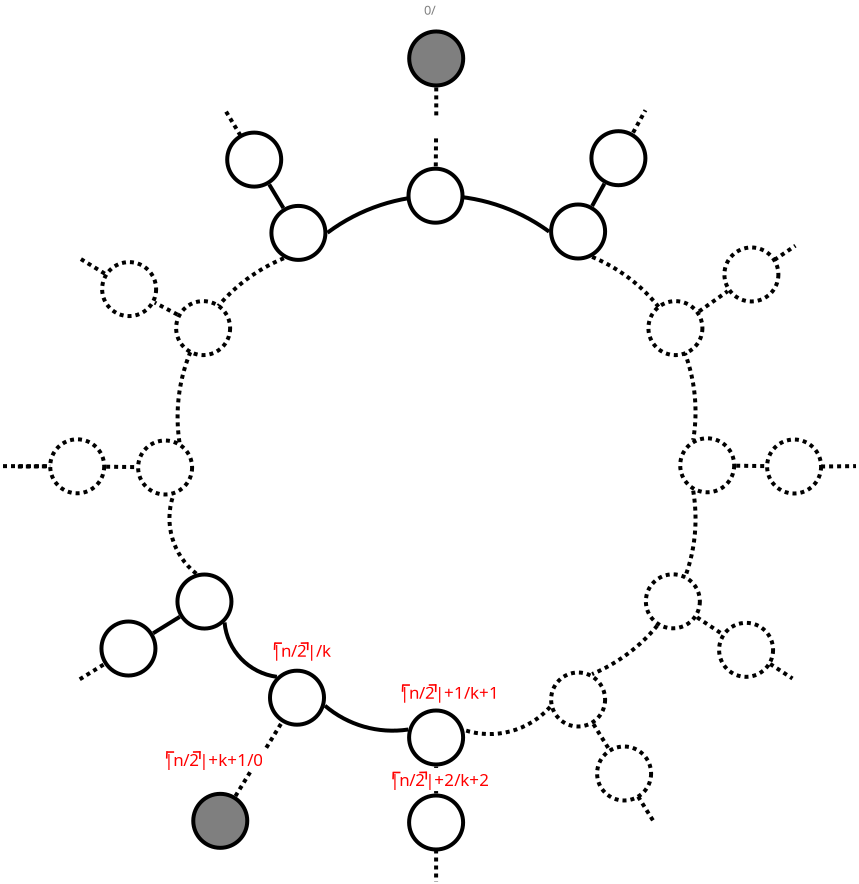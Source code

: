 <?xml version="1.0" encoding="UTF-8"?>
<dia:diagram xmlns:dia="http://www.lysator.liu.se/~alla/dia/">
  <dia:layer name="Background" visible="true" active="true">
    <dia:object type="Standard - Line" version="0" id="O0">
      <dia:attribute name="obj_pos">
        <dia:point val="33.005,37.84"/>
      </dia:attribute>
      <dia:attribute name="obj_bb">
        <dia:rectangle val="32.905,37.739;33.105,39.291"/>
      </dia:attribute>
      <dia:attribute name="conn_endpoints">
        <dia:point val="33.005,37.84"/>
        <dia:point val="33.005,39.191"/>
      </dia:attribute>
      <dia:attribute name="numcp">
        <dia:int val="1"/>
      </dia:attribute>
      <dia:attribute name="line_width">
        <dia:real val="0.2"/>
      </dia:attribute>
      <dia:connections>
        <dia:connection handle="0" to="O12" connection="8"/>
        <dia:connection handle="1" to="O1" connection="8"/>
      </dia:connections>
    </dia:object>
    <dia:object type="Standard - Ellipse" version="0" id="O1">
      <dia:attribute name="obj_pos">
        <dia:point val="31.655,39.29"/>
      </dia:attribute>
      <dia:attribute name="obj_bb">
        <dia:rectangle val="31.555,39.19;34.455,42.09"/>
      </dia:attribute>
      <dia:attribute name="elem_corner">
        <dia:point val="31.655,39.29"/>
      </dia:attribute>
      <dia:attribute name="elem_width">
        <dia:real val="2.7"/>
      </dia:attribute>
      <dia:attribute name="elem_height">
        <dia:real val="2.7"/>
      </dia:attribute>
      <dia:attribute name="border_width">
        <dia:real val="0.2"/>
      </dia:attribute>
      <dia:attribute name="aspect">
        <dia:enum val="2"/>
      </dia:attribute>
    </dia:object>
    <dia:object type="Standard - Ellipse" version="0" id="O2">
      <dia:attribute name="obj_pos">
        <dia:point val="41.055,36.84"/>
      </dia:attribute>
      <dia:attribute name="obj_bb">
        <dia:rectangle val="40.955,36.74;43.855,39.64"/>
      </dia:attribute>
      <dia:attribute name="elem_corner">
        <dia:point val="41.055,36.84"/>
      </dia:attribute>
      <dia:attribute name="elem_width">
        <dia:real val="2.7"/>
      </dia:attribute>
      <dia:attribute name="elem_height">
        <dia:real val="2.7"/>
      </dia:attribute>
      <dia:attribute name="border_width">
        <dia:real val="0.2"/>
      </dia:attribute>
      <dia:attribute name="aspect">
        <dia:enum val="2"/>
      </dia:attribute>
      <dia:attribute name="line_style">
        <dia:enum val="4"/>
      </dia:attribute>
      <dia:attribute name="dashlength">
        <dia:real val="2"/>
      </dia:attribute>
    </dia:object>
    <dia:object type="Standard - Line" version="0" id="O3">
      <dia:attribute name="obj_pos">
        <dia:point val="11.35,22.821"/>
      </dia:attribute>
      <dia:attribute name="obj_bb">
        <dia:rectangle val="11.25,22.721;13.711,22.927"/>
      </dia:attribute>
      <dia:attribute name="conn_endpoints">
        <dia:point val="11.35,22.821"/>
        <dia:point val="13.61,22.826"/>
      </dia:attribute>
      <dia:attribute name="numcp">
        <dia:int val="1"/>
      </dia:attribute>
      <dia:attribute name="line_width">
        <dia:real val="0.2"/>
      </dia:attribute>
      <dia:attribute name="line_style">
        <dia:enum val="4"/>
      </dia:attribute>
      <dia:attribute name="dashlength">
        <dia:real val="2"/>
      </dia:attribute>
      <dia:connections>
        <dia:connection handle="1" to="O16" connection="8"/>
      </dia:connections>
    </dia:object>
    <dia:object type="Standard - Ellipse" version="0" id="O4">
      <dia:attribute name="obj_pos">
        <dia:point val="31.66,1.088"/>
      </dia:attribute>
      <dia:attribute name="obj_bb">
        <dia:rectangle val="31.56,0.988;34.46,3.888"/>
      </dia:attribute>
      <dia:attribute name="elem_corner">
        <dia:point val="31.66,1.088"/>
      </dia:attribute>
      <dia:attribute name="elem_width">
        <dia:real val="2.7"/>
      </dia:attribute>
      <dia:attribute name="elem_height">
        <dia:real val="2.7"/>
      </dia:attribute>
      <dia:attribute name="border_width">
        <dia:real val="0.2"/>
      </dia:attribute>
      <dia:attribute name="inner_color">
        <dia:color val="#7f7f7f"/>
      </dia:attribute>
      <dia:attribute name="aspect">
        <dia:enum val="2"/>
      </dia:attribute>
    </dia:object>
    <dia:object type="Standard - Line" version="0" id="O5">
      <dia:attribute name="obj_pos">
        <dia:point val="33.011,3.885"/>
      </dia:attribute>
      <dia:attribute name="obj_bb">
        <dia:rectangle val="32.911,3.785;33.113,5.521"/>
      </dia:attribute>
      <dia:attribute name="conn_endpoints">
        <dia:point val="33.011,3.885"/>
        <dia:point val="33.013,5.421"/>
      </dia:attribute>
      <dia:attribute name="numcp">
        <dia:int val="1"/>
      </dia:attribute>
      <dia:attribute name="line_width">
        <dia:real val="0.2"/>
      </dia:attribute>
      <dia:attribute name="line_style">
        <dia:enum val="4"/>
      </dia:attribute>
      <dia:attribute name="dashlength">
        <dia:real val="2"/>
      </dia:attribute>
      <dia:connections>
        <dia:connection handle="0" to="O4" connection="8"/>
      </dia:connections>
    </dia:object>
    <dia:object type="Standard - Line" version="0" id="O6">
      <dia:attribute name="obj_pos">
        <dia:point val="22.504,5.096"/>
      </dia:attribute>
      <dia:attribute name="obj_bb">
        <dia:rectangle val="22.366,4.959;23.355,6.417"/>
      </dia:attribute>
      <dia:attribute name="conn_endpoints">
        <dia:point val="22.504,5.096"/>
        <dia:point val="23.217,6.28"/>
      </dia:attribute>
      <dia:attribute name="numcp">
        <dia:int val="1"/>
      </dia:attribute>
      <dia:attribute name="line_width">
        <dia:real val="0.2"/>
      </dia:attribute>
      <dia:attribute name="line_style">
        <dia:enum val="4"/>
      </dia:attribute>
      <dia:attribute name="dashlength">
        <dia:real val="2"/>
      </dia:attribute>
    </dia:object>
    <dia:object type="Standard - Line" version="0" id="O7">
      <dia:attribute name="obj_pos">
        <dia:point val="22.971,39.321"/>
      </dia:attribute>
      <dia:attribute name="obj_bb">
        <dia:rectangle val="22.834,37.915;23.887,39.458"/>
      </dia:attribute>
      <dia:attribute name="conn_endpoints">
        <dia:point val="22.971,39.321"/>
        <dia:point val="23.75,38.052"/>
      </dia:attribute>
      <dia:attribute name="numcp">
        <dia:int val="1"/>
      </dia:attribute>
      <dia:attribute name="line_width">
        <dia:real val="0.2"/>
      </dia:attribute>
      <dia:attribute name="line_style">
        <dia:enum val="4"/>
      </dia:attribute>
      <dia:attribute name="dashlength">
        <dia:real val="2"/>
      </dia:attribute>
      <dia:connections>
        <dia:connection handle="0" to="O8" connection="8"/>
      </dia:connections>
    </dia:object>
    <dia:object type="Standard - Ellipse" version="0" id="O8">
      <dia:attribute name="obj_pos">
        <dia:point val="20.863,39.207"/>
      </dia:attribute>
      <dia:attribute name="obj_bb">
        <dia:rectangle val="20.763,39.107;23.663,42.007"/>
      </dia:attribute>
      <dia:attribute name="elem_corner">
        <dia:point val="20.863,39.207"/>
      </dia:attribute>
      <dia:attribute name="elem_width">
        <dia:real val="2.7"/>
      </dia:attribute>
      <dia:attribute name="elem_height">
        <dia:real val="2.7"/>
      </dia:attribute>
      <dia:attribute name="border_width">
        <dia:real val="0.2"/>
      </dia:attribute>
      <dia:attribute name="inner_color">
        <dia:color val="#7f7f7f"/>
      </dia:attribute>
      <dia:attribute name="aspect">
        <dia:enum val="2"/>
      </dia:attribute>
    </dia:object>
    <dia:object type="Standard - Line" version="0" id="O9">
      <dia:attribute name="obj_pos">
        <dia:point val="33.005,41.99"/>
      </dia:attribute>
      <dia:attribute name="obj_bb">
        <dia:rectangle val="32.905,41.89;33.105,43.705"/>
      </dia:attribute>
      <dia:attribute name="conn_endpoints">
        <dia:point val="33.005,41.99"/>
        <dia:point val="33.005,43.605"/>
      </dia:attribute>
      <dia:attribute name="numcp">
        <dia:int val="1"/>
      </dia:attribute>
      <dia:attribute name="line_width">
        <dia:real val="0.2"/>
      </dia:attribute>
      <dia:attribute name="line_style">
        <dia:enum val="4"/>
      </dia:attribute>
      <dia:attribute name="dashlength">
        <dia:real val="2"/>
      </dia:attribute>
      <dia:connections>
        <dia:connection handle="0" to="O1" connection="6"/>
      </dia:connections>
    </dia:object>
    <dia:object type="Standard - Line" version="0" id="O10">
      <dia:attribute name="obj_pos">
        <dia:point val="43.105,39.343"/>
      </dia:attribute>
      <dia:attribute name="obj_bb">
        <dia:rectangle val="42.968,39.205;44.013,40.72"/>
      </dia:attribute>
      <dia:attribute name="conn_endpoints">
        <dia:point val="43.105,39.343"/>
        <dia:point val="43.876,40.582"/>
      </dia:attribute>
      <dia:attribute name="numcp">
        <dia:int val="1"/>
      </dia:attribute>
      <dia:attribute name="line_width">
        <dia:real val="0.2"/>
      </dia:attribute>
      <dia:attribute name="line_style">
        <dia:enum val="4"/>
      </dia:attribute>
      <dia:attribute name="dashlength">
        <dia:real val="2"/>
      </dia:attribute>
    </dia:object>
    <dia:object type="Standard - Line" version="0" id="O11">
      <dia:attribute name="obj_pos">
        <dia:point val="42.853,6.149"/>
      </dia:attribute>
      <dia:attribute name="obj_bb">
        <dia:rectangle val="42.718,4.89;43.606,6.285"/>
      </dia:attribute>
      <dia:attribute name="conn_endpoints">
        <dia:point val="42.853,6.149"/>
        <dia:point val="43.471,5.026"/>
      </dia:attribute>
      <dia:attribute name="numcp">
        <dia:int val="1"/>
      </dia:attribute>
      <dia:attribute name="line_width">
        <dia:real val="0.2"/>
      </dia:attribute>
      <dia:attribute name="line_style">
        <dia:enum val="4"/>
      </dia:attribute>
      <dia:attribute name="dashlength">
        <dia:real val="2"/>
      </dia:attribute>
    </dia:object>
    <dia:object type="Standard - Ellipse" version="0" id="O12">
      <dia:attribute name="obj_pos">
        <dia:point val="31.655,35.04"/>
      </dia:attribute>
      <dia:attribute name="obj_bb">
        <dia:rectangle val="31.555,34.94;34.455,37.84"/>
      </dia:attribute>
      <dia:attribute name="elem_corner">
        <dia:point val="31.655,35.04"/>
      </dia:attribute>
      <dia:attribute name="elem_width">
        <dia:real val="2.7"/>
      </dia:attribute>
      <dia:attribute name="elem_height">
        <dia:real val="2.7"/>
      </dia:attribute>
      <dia:attribute name="border_width">
        <dia:real val="0.2"/>
      </dia:attribute>
      <dia:attribute name="aspect">
        <dia:enum val="2"/>
      </dia:attribute>
    </dia:object>
    <dia:object type="Standard - Line" version="0" id="O13">
      <dia:attribute name="obj_pos">
        <dia:point val="16.506,22.85"/>
      </dia:attribute>
      <dia:attribute name="obj_bb">
        <dia:rectangle val="16.405,22.748;18.11,22.972"/>
      </dia:attribute>
      <dia:attribute name="conn_endpoints">
        <dia:point val="16.506,22.85"/>
        <dia:point val="18.009,22.87"/>
      </dia:attribute>
      <dia:attribute name="numcp">
        <dia:int val="1"/>
      </dia:attribute>
      <dia:attribute name="line_width">
        <dia:real val="0.2"/>
      </dia:attribute>
      <dia:attribute name="line_style">
        <dia:enum val="4"/>
      </dia:attribute>
      <dia:attribute name="dashlength">
        <dia:real val="2"/>
      </dia:attribute>
      <dia:connections>
        <dia:connection handle="0" to="O16" connection="8"/>
        <dia:connection handle="1" to="O31" connection="8"/>
      </dia:connections>
    </dia:object>
    <dia:object type="Standard - Line" version="0" id="O14">
      <dia:attribute name="obj_pos">
        <dia:point val="40.87,35.72"/>
      </dia:attribute>
      <dia:attribute name="obj_bb">
        <dia:rectangle val="40.732,35.583;41.778,37.097"/>
      </dia:attribute>
      <dia:attribute name="conn_endpoints">
        <dia:point val="40.87,35.72"/>
        <dia:point val="41.64,36.96"/>
      </dia:attribute>
      <dia:attribute name="numcp">
        <dia:int val="1"/>
      </dia:attribute>
      <dia:attribute name="line_width">
        <dia:real val="0.2"/>
      </dia:attribute>
      <dia:attribute name="line_style">
        <dia:enum val="4"/>
      </dia:attribute>
      <dia:attribute name="dashlength">
        <dia:real val="2"/>
      </dia:attribute>
      <dia:connections>
        <dia:connection handle="0" to="O37" connection="8"/>
        <dia:connection handle="1" to="O2" connection="8"/>
      </dia:connections>
    </dia:object>
    <dia:object type="Standard - Ellipse" version="0" id="O15">
      <dia:attribute name="obj_pos">
        <dia:point val="16.306,12.62"/>
      </dia:attribute>
      <dia:attribute name="obj_bb">
        <dia:rectangle val="16.206,12.52;19.106,15.42"/>
      </dia:attribute>
      <dia:attribute name="elem_corner">
        <dia:point val="16.306,12.62"/>
      </dia:attribute>
      <dia:attribute name="elem_width">
        <dia:real val="2.7"/>
      </dia:attribute>
      <dia:attribute name="elem_height">
        <dia:real val="2.7"/>
      </dia:attribute>
      <dia:attribute name="border_width">
        <dia:real val="0.2"/>
      </dia:attribute>
      <dia:attribute name="aspect">
        <dia:enum val="2"/>
      </dia:attribute>
      <dia:attribute name="line_style">
        <dia:enum val="4"/>
      </dia:attribute>
      <dia:attribute name="dashlength">
        <dia:real val="2"/>
      </dia:attribute>
    </dia:object>
    <dia:object type="Standard - Ellipse" version="0" id="O16">
      <dia:attribute name="obj_pos">
        <dia:point val="13.71,21.48"/>
      </dia:attribute>
      <dia:attribute name="obj_bb">
        <dia:rectangle val="13.61,21.38;16.51,24.28"/>
      </dia:attribute>
      <dia:attribute name="elem_corner">
        <dia:point val="13.71,21.48"/>
      </dia:attribute>
      <dia:attribute name="elem_width">
        <dia:real val="2.7"/>
      </dia:attribute>
      <dia:attribute name="elem_height">
        <dia:real val="2.7"/>
      </dia:attribute>
      <dia:attribute name="border_width">
        <dia:real val="0.2"/>
      </dia:attribute>
      <dia:attribute name="aspect">
        <dia:enum val="2"/>
      </dia:attribute>
      <dia:attribute name="line_style">
        <dia:enum val="4"/>
      </dia:attribute>
      <dia:attribute name="dashlength">
        <dia:real val="2"/>
      </dia:attribute>
    </dia:object>
    <dia:object type="Standard - Ellipse" version="0" id="O17">
      <dia:attribute name="obj_pos">
        <dia:point val="47.419,11.888"/>
      </dia:attribute>
      <dia:attribute name="obj_bb">
        <dia:rectangle val="47.319,11.788;50.219,14.688"/>
      </dia:attribute>
      <dia:attribute name="elem_corner">
        <dia:point val="47.419,11.888"/>
      </dia:attribute>
      <dia:attribute name="elem_width">
        <dia:real val="2.7"/>
      </dia:attribute>
      <dia:attribute name="elem_height">
        <dia:real val="2.7"/>
      </dia:attribute>
      <dia:attribute name="border_width">
        <dia:real val="0.2"/>
      </dia:attribute>
      <dia:attribute name="aspect">
        <dia:enum val="2"/>
      </dia:attribute>
      <dia:attribute name="line_style">
        <dia:enum val="4"/>
      </dia:attribute>
      <dia:attribute name="dashlength">
        <dia:real val="2"/>
      </dia:attribute>
    </dia:object>
    <dia:object type="Standard - Ellipse" version="0" id="O18">
      <dia:attribute name="obj_pos">
        <dia:point val="22.56,6.145"/>
      </dia:attribute>
      <dia:attribute name="obj_bb">
        <dia:rectangle val="22.46,6.045;25.36,8.945"/>
      </dia:attribute>
      <dia:attribute name="elem_corner">
        <dia:point val="22.56,6.145"/>
      </dia:attribute>
      <dia:attribute name="elem_width">
        <dia:real val="2.7"/>
      </dia:attribute>
      <dia:attribute name="elem_height">
        <dia:real val="2.7"/>
      </dia:attribute>
      <dia:attribute name="border_width">
        <dia:real val="0.2"/>
      </dia:attribute>
      <dia:attribute name="aspect">
        <dia:enum val="2"/>
      </dia:attribute>
    </dia:object>
    <dia:object type="Standard - Ellipse" version="0" id="O19">
      <dia:attribute name="obj_pos">
        <dia:point val="40.77,6.075"/>
      </dia:attribute>
      <dia:attribute name="obj_bb">
        <dia:rectangle val="40.67,5.975;43.57,8.875"/>
      </dia:attribute>
      <dia:attribute name="elem_corner">
        <dia:point val="40.77,6.075"/>
      </dia:attribute>
      <dia:attribute name="elem_width">
        <dia:real val="2.7"/>
      </dia:attribute>
      <dia:attribute name="elem_height">
        <dia:real val="2.7"/>
      </dia:attribute>
      <dia:attribute name="border_width">
        <dia:real val="0.2"/>
      </dia:attribute>
      <dia:attribute name="aspect">
        <dia:enum val="2"/>
      </dia:attribute>
    </dia:object>
    <dia:object type="Standard - Line" version="0" id="O20">
      <dia:attribute name="obj_pos">
        <dia:point val="46.154,15.085"/>
      </dia:attribute>
      <dia:attribute name="obj_bb">
        <dia:rectangle val="46.015,13.935;47.724,15.224"/>
      </dia:attribute>
      <dia:attribute name="conn_endpoints">
        <dia:point val="46.154,15.085"/>
        <dia:point val="47.585,14.074"/>
      </dia:attribute>
      <dia:attribute name="numcp">
        <dia:int val="1"/>
      </dia:attribute>
      <dia:attribute name="line_width">
        <dia:real val="0.2"/>
      </dia:attribute>
      <dia:attribute name="line_style">
        <dia:enum val="4"/>
      </dia:attribute>
      <dia:attribute name="dashlength">
        <dia:real val="2"/>
      </dia:attribute>
      <dia:connections>
        <dia:connection handle="0" to="O56" connection="8"/>
        <dia:connection handle="1" to="O17" connection="8"/>
      </dia:connections>
    </dia:object>
    <dia:object type="Standard - Line" version="0" id="O21">
      <dia:attribute name="obj_pos">
        <dia:point val="33.002,6.435"/>
      </dia:attribute>
      <dia:attribute name="obj_bb">
        <dia:rectangle val="32.888,6.334;33.102,7.951"/>
      </dia:attribute>
      <dia:attribute name="conn_endpoints">
        <dia:point val="33.002,6.435"/>
        <dia:point val="32.989,7.85"/>
      </dia:attribute>
      <dia:attribute name="numcp">
        <dia:int val="1"/>
      </dia:attribute>
      <dia:attribute name="line_width">
        <dia:real val="0.2"/>
      </dia:attribute>
      <dia:attribute name="line_style">
        <dia:enum val="4"/>
      </dia:attribute>
      <dia:attribute name="dashlength">
        <dia:real val="2"/>
      </dia:attribute>
      <dia:connections>
        <dia:connection handle="1" to="O55" connection="8"/>
      </dia:connections>
    </dia:object>
    <dia:object type="Standard - Line" version="0" id="O22">
      <dia:attribute name="obj_pos">
        <dia:point val="16.44,13.199"/>
      </dia:attribute>
      <dia:attribute name="obj_bb">
        <dia:rectangle val="15.057,12.302;16.578,13.336"/>
      </dia:attribute>
      <dia:attribute name="conn_endpoints">
        <dia:point val="16.44,13.199"/>
        <dia:point val="15.194,12.439"/>
      </dia:attribute>
      <dia:attribute name="numcp">
        <dia:int val="1"/>
      </dia:attribute>
      <dia:attribute name="line_width">
        <dia:real val="0.2"/>
      </dia:attribute>
      <dia:attribute name="line_style">
        <dia:enum val="4"/>
      </dia:attribute>
      <dia:attribute name="dashlength">
        <dia:real val="2"/>
      </dia:attribute>
    </dia:object>
    <dia:object type="Standard - Line" version="0" id="O23">
      <dia:attribute name="obj_pos">
        <dia:point val="12.093,22.843"/>
      </dia:attribute>
      <dia:attribute name="obj_bb">
        <dia:rectangle val="11.992,22.729;13.811,22.944"/>
      </dia:attribute>
      <dia:attribute name="conn_endpoints">
        <dia:point val="12.093,22.843"/>
        <dia:point val="13.71,22.83"/>
      </dia:attribute>
      <dia:attribute name="numcp">
        <dia:int val="1"/>
      </dia:attribute>
      <dia:attribute name="line_width">
        <dia:real val="0.2"/>
      </dia:attribute>
      <dia:attribute name="line_style">
        <dia:enum val="4"/>
      </dia:attribute>
      <dia:attribute name="dashlength">
        <dia:real val="2"/>
      </dia:attribute>
      <dia:connections>
        <dia:connection handle="1" to="O16" connection="3"/>
      </dia:connections>
    </dia:object>
    <dia:object type="Standard - Line" version="0" id="O24">
      <dia:attribute name="obj_pos">
        <dia:point val="52.255,22.84"/>
      </dia:attribute>
      <dia:attribute name="obj_bb">
        <dia:rectangle val="52.154,22.72;54.101,22.941"/>
      </dia:attribute>
      <dia:attribute name="conn_endpoints">
        <dia:point val="52.255,22.84"/>
        <dia:point val="54,22.821"/>
      </dia:attribute>
      <dia:attribute name="numcp">
        <dia:int val="1"/>
      </dia:attribute>
      <dia:attribute name="line_width">
        <dia:real val="0.2"/>
      </dia:attribute>
      <dia:attribute name="line_style">
        <dia:enum val="4"/>
      </dia:attribute>
      <dia:attribute name="dashlength">
        <dia:real val="2"/>
      </dia:attribute>
      <dia:connections>
        <dia:connection handle="0" to="O39" connection="4"/>
      </dia:connections>
    </dia:object>
    <dia:object type="Standard - Line" version="0" id="O25">
      <dia:attribute name="obj_pos">
        <dia:point val="49.92,12.51"/>
      </dia:attribute>
      <dia:attribute name="obj_bb">
        <dia:rectangle val="49.781,11.661;51.109,12.649"/>
      </dia:attribute>
      <dia:attribute name="conn_endpoints">
        <dia:point val="49.92,12.51"/>
        <dia:point val="50.97,11.8"/>
      </dia:attribute>
      <dia:attribute name="numcp">
        <dia:int val="1"/>
      </dia:attribute>
      <dia:attribute name="line_width">
        <dia:real val="0.2"/>
      </dia:attribute>
      <dia:attribute name="line_style">
        <dia:enum val="4"/>
      </dia:attribute>
      <dia:attribute name="dashlength">
        <dia:real val="2"/>
      </dia:attribute>
    </dia:object>
    <dia:object type="Standard - Arc" version="0" id="O26">
      <dia:attribute name="obj_pos">
        <dia:point val="26.05,34.4"/>
      </dia:attribute>
      <dia:attribute name="obj_bb">
        <dia:rectangle val="21.281,29.45;26.191,34.541"/>
      </dia:attribute>
      <dia:attribute name="conn_endpoints">
        <dia:point val="26.05,34.4"/>
        <dia:point val="21.422,29.591"/>
      </dia:attribute>
      <dia:attribute name="curve_distance">
        <dia:real val="-0.663"/>
      </dia:attribute>
      <dia:attribute name="line_width">
        <dia:real val="0.2"/>
      </dia:attribute>
      <dia:connections>
        <dia:connection handle="0" to="O42" connection="8"/>
        <dia:connection handle="1" to="O44" connection="8"/>
      </dia:connections>
    </dia:object>
    <dia:object type="Standard - Arc" version="0" id="O27">
      <dia:attribute name="obj_pos">
        <dia:point val="46.56,22.78"/>
      </dia:attribute>
      <dia:attribute name="obj_bb">
        <dia:rectangle val="39.969,22.644;46.696,34.626"/>
      </dia:attribute>
      <dia:attribute name="conn_endpoints">
        <dia:point val="46.56,22.78"/>
        <dia:point val="40.105,34.49"/>
      </dia:attribute>
      <dia:attribute name="curve_distance">
        <dia:real val="-1.825"/>
      </dia:attribute>
      <dia:attribute name="line_width">
        <dia:real val="0.2"/>
      </dia:attribute>
      <dia:attribute name="line_style">
        <dia:enum val="4"/>
      </dia:attribute>
      <dia:attribute name="dashlength">
        <dia:real val="2"/>
      </dia:attribute>
      <dia:connections>
        <dia:connection handle="0" to="O35" connection="8"/>
        <dia:connection handle="1" to="O37" connection="8"/>
      </dia:connections>
    </dia:object>
    <dia:object type="Standard - Arc" version="0" id="O28">
      <dia:attribute name="obj_pos">
        <dia:point val="33.005,36.39"/>
      </dia:attribute>
      <dia:attribute name="obj_bb">
        <dia:rectangle val="25.926,34.276;33.129,36.514"/>
      </dia:attribute>
      <dia:attribute name="conn_endpoints">
        <dia:point val="33.005,36.39"/>
        <dia:point val="26.05,34.4"/>
      </dia:attribute>
      <dia:attribute name="curve_distance">
        <dia:real val="-0.471"/>
      </dia:attribute>
      <dia:attribute name="line_width">
        <dia:real val="0.2"/>
      </dia:attribute>
      <dia:connections>
        <dia:connection handle="0" to="O12" connection="8"/>
        <dia:connection handle="1" to="O42" connection="8"/>
      </dia:connections>
    </dia:object>
    <dia:object type="Standard - Ellipse" version="0" id="O29">
      <dia:attribute name="obj_pos">
        <dia:point val="24.77,9.81"/>
      </dia:attribute>
      <dia:attribute name="obj_bb">
        <dia:rectangle val="24.67,9.71;27.57,12.61"/>
      </dia:attribute>
      <dia:attribute name="elem_corner">
        <dia:point val="24.77,9.81"/>
      </dia:attribute>
      <dia:attribute name="elem_width">
        <dia:real val="2.7"/>
      </dia:attribute>
      <dia:attribute name="elem_height">
        <dia:real val="2.7"/>
      </dia:attribute>
      <dia:attribute name="border_width">
        <dia:real val="0.2"/>
      </dia:attribute>
      <dia:attribute name="aspect">
        <dia:enum val="2"/>
      </dia:attribute>
    </dia:object>
    <dia:object type="Standard - Line" version="0" id="O30">
      <dia:attribute name="obj_pos">
        <dia:point val="24.658,8.735"/>
      </dia:attribute>
      <dia:attribute name="obj_bb">
        <dia:rectangle val="24.52,8.598;25.509,10.057"/>
      </dia:attribute>
      <dia:attribute name="conn_endpoints">
        <dia:point val="24.658,8.735"/>
        <dia:point val="25.372,9.92"/>
      </dia:attribute>
      <dia:attribute name="numcp">
        <dia:int val="1"/>
      </dia:attribute>
      <dia:attribute name="line_width">
        <dia:real val="0.2"/>
      </dia:attribute>
      <dia:connections>
        <dia:connection handle="0" to="O18" connection="8"/>
        <dia:connection handle="1" to="O29" connection="8"/>
      </dia:connections>
    </dia:object>
    <dia:object type="Standard - Ellipse" version="0" id="O31">
      <dia:attribute name="obj_pos">
        <dia:point val="18.105,21.54"/>
      </dia:attribute>
      <dia:attribute name="obj_bb">
        <dia:rectangle val="18.005,21.44;20.905,24.34"/>
      </dia:attribute>
      <dia:attribute name="elem_corner">
        <dia:point val="18.105,21.54"/>
      </dia:attribute>
      <dia:attribute name="elem_width">
        <dia:real val="2.7"/>
      </dia:attribute>
      <dia:attribute name="elem_height">
        <dia:real val="2.7"/>
      </dia:attribute>
      <dia:attribute name="border_width">
        <dia:real val="0.2"/>
      </dia:attribute>
      <dia:attribute name="aspect">
        <dia:enum val="2"/>
      </dia:attribute>
      <dia:attribute name="line_style">
        <dia:enum val="4"/>
      </dia:attribute>
      <dia:attribute name="dashlength">
        <dia:real val="2"/>
      </dia:attribute>
    </dia:object>
    <dia:object type="Standard - Ellipse" version="0" id="O32">
      <dia:attribute name="obj_pos">
        <dia:point val="38.755,9.74"/>
      </dia:attribute>
      <dia:attribute name="obj_bb">
        <dia:rectangle val="38.655,9.64;41.555,12.54"/>
      </dia:attribute>
      <dia:attribute name="elem_corner">
        <dia:point val="38.755,9.74"/>
      </dia:attribute>
      <dia:attribute name="elem_width">
        <dia:real val="2.7"/>
      </dia:attribute>
      <dia:attribute name="elem_height">
        <dia:real val="2.7"/>
      </dia:attribute>
      <dia:attribute name="border_width">
        <dia:real val="0.2"/>
      </dia:attribute>
      <dia:attribute name="aspect">
        <dia:enum val="2"/>
      </dia:attribute>
    </dia:object>
    <dia:object type="Standard - Line" version="0" id="O33">
      <dia:attribute name="obj_pos">
        <dia:point val="40.804,9.819"/>
      </dia:attribute>
      <dia:attribute name="obj_bb">
        <dia:rectangle val="40.668,8.56;41.557,9.955"/>
      </dia:attribute>
      <dia:attribute name="conn_endpoints">
        <dia:point val="40.804,9.819"/>
        <dia:point val="41.421,8.696"/>
      </dia:attribute>
      <dia:attribute name="numcp">
        <dia:int val="1"/>
      </dia:attribute>
      <dia:attribute name="line_width">
        <dia:real val="0.2"/>
      </dia:attribute>
      <dia:connections>
        <dia:connection handle="0" to="O32" connection="8"/>
        <dia:connection handle="1" to="O19" connection="8"/>
      </dia:connections>
    </dia:object>
    <dia:object type="Standard - Ellipse" version="0" id="O34">
      <dia:attribute name="obj_pos">
        <dia:point val="43.493,28.231"/>
      </dia:attribute>
      <dia:attribute name="obj_bb">
        <dia:rectangle val="43.393,28.131;46.293,31.031"/>
      </dia:attribute>
      <dia:attribute name="elem_corner">
        <dia:point val="43.493,28.231"/>
      </dia:attribute>
      <dia:attribute name="elem_width">
        <dia:real val="2.7"/>
      </dia:attribute>
      <dia:attribute name="elem_height">
        <dia:real val="2.7"/>
      </dia:attribute>
      <dia:attribute name="border_width">
        <dia:real val="0.2"/>
      </dia:attribute>
      <dia:attribute name="aspect">
        <dia:enum val="2"/>
      </dia:attribute>
      <dia:attribute name="line_style">
        <dia:enum val="4"/>
      </dia:attribute>
      <dia:attribute name="dashlength">
        <dia:real val="2"/>
      </dia:attribute>
    </dia:object>
    <dia:object type="Standard - Ellipse" version="0" id="O35">
      <dia:attribute name="obj_pos">
        <dia:point val="45.21,21.43"/>
      </dia:attribute>
      <dia:attribute name="obj_bb">
        <dia:rectangle val="45.11,21.33;48.01,24.23"/>
      </dia:attribute>
      <dia:attribute name="elem_corner">
        <dia:point val="45.21,21.43"/>
      </dia:attribute>
      <dia:attribute name="elem_width">
        <dia:real val="2.7"/>
      </dia:attribute>
      <dia:attribute name="elem_height">
        <dia:real val="2.7"/>
      </dia:attribute>
      <dia:attribute name="border_width">
        <dia:real val="0.2"/>
      </dia:attribute>
      <dia:attribute name="aspect">
        <dia:enum val="2"/>
      </dia:attribute>
      <dia:attribute name="line_style">
        <dia:enum val="4"/>
      </dia:attribute>
      <dia:attribute name="dashlength">
        <dia:real val="2"/>
      </dia:attribute>
    </dia:object>
    <dia:object type="Standard - Line" version="0" id="O36">
      <dia:attribute name="obj_pos">
        <dia:point val="46.051,30.382"/>
      </dia:attribute>
      <dia:attribute name="obj_bb">
        <dia:rectangle val="45.913,30.244;47.434,31.345"/>
      </dia:attribute>
      <dia:attribute name="conn_endpoints">
        <dia:point val="46.051,30.382"/>
        <dia:point val="47.295,31.206"/>
      </dia:attribute>
      <dia:attribute name="numcp">
        <dia:int val="1"/>
      </dia:attribute>
      <dia:attribute name="line_width">
        <dia:real val="0.2"/>
      </dia:attribute>
      <dia:attribute name="line_style">
        <dia:enum val="4"/>
      </dia:attribute>
      <dia:attribute name="dashlength">
        <dia:real val="2"/>
      </dia:attribute>
      <dia:connections>
        <dia:connection handle="0" to="O34" connection="8"/>
        <dia:connection handle="1" to="O38" connection="8"/>
      </dia:connections>
    </dia:object>
    <dia:object type="Standard - Ellipse" version="0" id="O37">
      <dia:attribute name="obj_pos">
        <dia:point val="38.755,33.14"/>
      </dia:attribute>
      <dia:attribute name="obj_bb">
        <dia:rectangle val="38.655,33.04;41.555,35.94"/>
      </dia:attribute>
      <dia:attribute name="elem_corner">
        <dia:point val="38.755,33.14"/>
      </dia:attribute>
      <dia:attribute name="elem_width">
        <dia:real val="2.7"/>
      </dia:attribute>
      <dia:attribute name="elem_height">
        <dia:real val="2.7"/>
      </dia:attribute>
      <dia:attribute name="border_width">
        <dia:real val="0.2"/>
      </dia:attribute>
      <dia:attribute name="aspect">
        <dia:enum val="2"/>
      </dia:attribute>
      <dia:attribute name="line_style">
        <dia:enum val="4"/>
      </dia:attribute>
      <dia:attribute name="dashlength">
        <dia:real val="2"/>
      </dia:attribute>
    </dia:object>
    <dia:object type="Standard - Ellipse" version="0" id="O38">
      <dia:attribute name="obj_pos">
        <dia:point val="47.154,30.657"/>
      </dia:attribute>
      <dia:attribute name="obj_bb">
        <dia:rectangle val="47.054,30.557;49.954,33.457"/>
      </dia:attribute>
      <dia:attribute name="elem_corner">
        <dia:point val="47.154,30.657"/>
      </dia:attribute>
      <dia:attribute name="elem_width">
        <dia:real val="2.7"/>
      </dia:attribute>
      <dia:attribute name="elem_height">
        <dia:real val="2.7"/>
      </dia:attribute>
      <dia:attribute name="border_width">
        <dia:real val="0.2"/>
      </dia:attribute>
      <dia:attribute name="aspect">
        <dia:enum val="2"/>
      </dia:attribute>
      <dia:attribute name="line_style">
        <dia:enum val="4"/>
      </dia:attribute>
      <dia:attribute name="dashlength">
        <dia:real val="2"/>
      </dia:attribute>
    </dia:object>
    <dia:object type="Standard - Ellipse" version="0" id="O39">
      <dia:attribute name="obj_pos">
        <dia:point val="49.555,21.49"/>
      </dia:attribute>
      <dia:attribute name="obj_bb">
        <dia:rectangle val="49.455,21.39;52.355,24.29"/>
      </dia:attribute>
      <dia:attribute name="elem_corner">
        <dia:point val="49.555,21.49"/>
      </dia:attribute>
      <dia:attribute name="elem_width">
        <dia:real val="2.7"/>
      </dia:attribute>
      <dia:attribute name="elem_height">
        <dia:real val="2.7"/>
      </dia:attribute>
      <dia:attribute name="border_width">
        <dia:real val="0.2"/>
      </dia:attribute>
      <dia:attribute name="aspect">
        <dia:enum val="2"/>
      </dia:attribute>
      <dia:attribute name="line_style">
        <dia:enum val="4"/>
      </dia:attribute>
      <dia:attribute name="dashlength">
        <dia:real val="2"/>
      </dia:attribute>
    </dia:object>
    <dia:object type="Standard - Line" version="0" id="O40">
      <dia:attribute name="obj_pos">
        <dia:point val="48.01,22.8"/>
      </dia:attribute>
      <dia:attribute name="obj_bb">
        <dia:rectangle val="47.908,22.699;49.557,22.921"/>
      </dia:attribute>
      <dia:attribute name="conn_endpoints">
        <dia:point val="48.01,22.8"/>
        <dia:point val="49.455,22.82"/>
      </dia:attribute>
      <dia:attribute name="numcp">
        <dia:int val="1"/>
      </dia:attribute>
      <dia:attribute name="line_width">
        <dia:real val="0.2"/>
      </dia:attribute>
      <dia:attribute name="line_style">
        <dia:enum val="4"/>
      </dia:attribute>
      <dia:attribute name="dashlength">
        <dia:real val="2"/>
      </dia:attribute>
      <dia:connections>
        <dia:connection handle="0" to="O35" connection="8"/>
        <dia:connection handle="1" to="O39" connection="8"/>
      </dia:connections>
    </dia:object>
    <dia:object type="Standard - Line" version="0" id="O41">
      <dia:attribute name="obj_pos">
        <dia:point val="49.705,32.711"/>
      </dia:attribute>
      <dia:attribute name="obj_bb">
        <dia:rectangle val="49.566,32.572;50.961,33.578"/>
      </dia:attribute>
      <dia:attribute name="conn_endpoints">
        <dia:point val="49.705,32.711"/>
        <dia:point val="50.823,33.44"/>
      </dia:attribute>
      <dia:attribute name="numcp">
        <dia:int val="1"/>
      </dia:attribute>
      <dia:attribute name="line_width">
        <dia:real val="0.2"/>
      </dia:attribute>
      <dia:attribute name="line_style">
        <dia:enum val="4"/>
      </dia:attribute>
      <dia:attribute name="dashlength">
        <dia:real val="2"/>
      </dia:attribute>
    </dia:object>
    <dia:object type="Standard - Ellipse" version="0" id="O42">
      <dia:attribute name="obj_pos">
        <dia:point val="24.7,33.05"/>
      </dia:attribute>
      <dia:attribute name="obj_bb">
        <dia:rectangle val="24.6,32.95;27.5,35.85"/>
      </dia:attribute>
      <dia:attribute name="elem_corner">
        <dia:point val="24.7,33.05"/>
      </dia:attribute>
      <dia:attribute name="elem_width">
        <dia:real val="2.7"/>
      </dia:attribute>
      <dia:attribute name="elem_height">
        <dia:real val="2.7"/>
      </dia:attribute>
      <dia:attribute name="border_width">
        <dia:real val="0.2"/>
      </dia:attribute>
      <dia:attribute name="aspect">
        <dia:enum val="2"/>
      </dia:attribute>
    </dia:object>
    <dia:object type="Standard - Line" version="0" id="O43">
      <dia:attribute name="obj_pos">
        <dia:point val="24.513,36.905"/>
      </dia:attribute>
      <dia:attribute name="obj_bb">
        <dia:rectangle val="24.376,35.498;25.429,37.042"/>
      </dia:attribute>
      <dia:attribute name="conn_endpoints">
        <dia:point val="24.513,36.905"/>
        <dia:point val="25.292,35.636"/>
      </dia:attribute>
      <dia:attribute name="numcp">
        <dia:int val="1"/>
      </dia:attribute>
      <dia:attribute name="line_width">
        <dia:real val="0.2"/>
      </dia:attribute>
      <dia:attribute name="line_style">
        <dia:enum val="4"/>
      </dia:attribute>
      <dia:attribute name="dashlength">
        <dia:real val="2"/>
      </dia:attribute>
      <dia:connections>
        <dia:connection handle="1" to="O42" connection="8"/>
      </dia:connections>
    </dia:object>
    <dia:object type="Standard - Ellipse" version="0" id="O44">
      <dia:attribute name="obj_pos">
        <dia:point val="20.072,28.241"/>
      </dia:attribute>
      <dia:attribute name="obj_bb">
        <dia:rectangle val="19.972,28.141;22.872,31.041"/>
      </dia:attribute>
      <dia:attribute name="elem_corner">
        <dia:point val="20.072,28.241"/>
      </dia:attribute>
      <dia:attribute name="elem_width">
        <dia:real val="2.7"/>
      </dia:attribute>
      <dia:attribute name="elem_height">
        <dia:real val="2.7"/>
      </dia:attribute>
      <dia:attribute name="border_width">
        <dia:real val="0.2"/>
      </dia:attribute>
      <dia:attribute name="aspect">
        <dia:enum val="2"/>
      </dia:attribute>
    </dia:object>
    <dia:object type="Standard - Line" version="0" id="O45">
      <dia:attribute name="obj_pos">
        <dia:point val="20.189,30.354"/>
      </dia:attribute>
      <dia:attribute name="obj_bb">
        <dia:rectangle val="18.718,30.216;20.327,31.316"/>
      </dia:attribute>
      <dia:attribute name="conn_endpoints">
        <dia:point val="20.189,30.354"/>
        <dia:point val="18.855,31.179"/>
      </dia:attribute>
      <dia:attribute name="numcp">
        <dia:int val="1"/>
      </dia:attribute>
      <dia:attribute name="line_width">
        <dia:real val="0.2"/>
      </dia:attribute>
      <dia:connections>
        <dia:connection handle="0" to="O44" connection="8"/>
        <dia:connection handle="1" to="O46" connection="8"/>
      </dia:connections>
    </dia:object>
    <dia:object type="Standard - Ellipse" version="0" id="O46">
      <dia:attribute name="obj_pos">
        <dia:point val="16.272,30.591"/>
      </dia:attribute>
      <dia:attribute name="obj_bb">
        <dia:rectangle val="16.172,30.491;19.072,33.391"/>
      </dia:attribute>
      <dia:attribute name="elem_corner">
        <dia:point val="16.272,30.591"/>
      </dia:attribute>
      <dia:attribute name="elem_width">
        <dia:real val="2.7"/>
      </dia:attribute>
      <dia:attribute name="elem_height">
        <dia:real val="2.7"/>
      </dia:attribute>
      <dia:attribute name="border_width">
        <dia:real val="0.2"/>
      </dia:attribute>
      <dia:attribute name="aspect">
        <dia:enum val="2"/>
      </dia:attribute>
    </dia:object>
    <dia:object type="Standard - Line" version="0" id="O47">
      <dia:attribute name="obj_pos">
        <dia:point val="16.377,32.744"/>
      </dia:attribute>
      <dia:attribute name="obj_bb">
        <dia:rectangle val="14.905,32.606;16.515,33.706"/>
      </dia:attribute>
      <dia:attribute name="conn_endpoints">
        <dia:point val="16.377,32.744"/>
        <dia:point val="15.043,33.569"/>
      </dia:attribute>
      <dia:attribute name="numcp">
        <dia:int val="1"/>
      </dia:attribute>
      <dia:attribute name="line_width">
        <dia:real val="0.2"/>
      </dia:attribute>
      <dia:attribute name="line_style">
        <dia:enum val="4"/>
      </dia:attribute>
      <dia:attribute name="dashlength">
        <dia:real val="2"/>
      </dia:attribute>
    </dia:object>
    <dia:object type="Standard - Arc" version="0" id="O48">
      <dia:attribute name="obj_pos">
        <dia:point val="21.422,29.591"/>
      </dia:attribute>
      <dia:attribute name="obj_bb">
        <dia:rectangle val="19.322,22.766;21.547,29.715"/>
      </dia:attribute>
      <dia:attribute name="conn_endpoints">
        <dia:point val="21.422,29.591"/>
        <dia:point val="19.455,22.89"/>
      </dia:attribute>
      <dia:attribute name="curve_distance">
        <dia:real val="-0.65"/>
      </dia:attribute>
      <dia:attribute name="line_width">
        <dia:real val="0.2"/>
      </dia:attribute>
      <dia:attribute name="line_style">
        <dia:enum val="4"/>
      </dia:attribute>
      <dia:attribute name="dashlength">
        <dia:real val="2"/>
      </dia:attribute>
      <dia:connections>
        <dia:connection handle="0" to="O44" connection="8"/>
        <dia:connection handle="1" to="O31" connection="8"/>
      </dia:connections>
    </dia:object>
    <dia:object type="Standard - Arc" version="0" id="O49">
      <dia:attribute name="obj_pos">
        <dia:point val="40.105,34.49"/>
      </dia:attribute>
      <dia:attribute name="obj_bb">
        <dia:rectangle val="32.883,34.367;40.227,36.538"/>
      </dia:attribute>
      <dia:attribute name="conn_endpoints">
        <dia:point val="40.105,34.49"/>
        <dia:point val="33.005,36.39"/>
      </dia:attribute>
      <dia:attribute name="curve_distance">
        <dia:real val="-0.663"/>
      </dia:attribute>
      <dia:attribute name="line_width">
        <dia:real val="0.2"/>
      </dia:attribute>
      <dia:attribute name="line_style">
        <dia:enum val="4"/>
      </dia:attribute>
      <dia:attribute name="dashlength">
        <dia:real val="2"/>
      </dia:attribute>
      <dia:connections>
        <dia:connection handle="0" to="O37" connection="8"/>
        <dia:connection handle="1" to="O12" connection="8"/>
      </dia:connections>
    </dia:object>
    <dia:object type="Standard - Arc" version="0" id="O50">
      <dia:attribute name="obj_pos">
        <dia:point val="40.105,11.09"/>
      </dia:attribute>
      <dia:attribute name="obj_bb">
        <dia:rectangle val="39.969,10.954;46.696,22.916"/>
      </dia:attribute>
      <dia:attribute name="conn_endpoints">
        <dia:point val="40.105,11.09"/>
        <dia:point val="46.56,22.78"/>
      </dia:attribute>
      <dia:attribute name="curve_distance">
        <dia:real val="-1.825"/>
      </dia:attribute>
      <dia:attribute name="line_width">
        <dia:real val="0.2"/>
      </dia:attribute>
      <dia:attribute name="line_style">
        <dia:enum val="4"/>
      </dia:attribute>
      <dia:attribute name="dashlength">
        <dia:real val="2"/>
      </dia:attribute>
      <dia:connections>
        <dia:connection handle="0" to="O32" connection="8"/>
        <dia:connection handle="1" to="O35" connection="8"/>
      </dia:connections>
    </dia:object>
    <dia:object type="Standard - Arc" version="0" id="O51">
      <dia:attribute name="obj_pos">
        <dia:point val="19.455,22.89"/>
      </dia:attribute>
      <dia:attribute name="obj_bb">
        <dia:rectangle val="19.319,11.024;26.256,23.026"/>
      </dia:attribute>
      <dia:attribute name="conn_endpoints">
        <dia:point val="19.455,22.89"/>
        <dia:point val="26.12,11.16"/>
      </dia:attribute>
      <dia:attribute name="curve_distance">
        <dia:real val="-1.825"/>
      </dia:attribute>
      <dia:attribute name="line_width">
        <dia:real val="0.2"/>
      </dia:attribute>
      <dia:attribute name="line_style">
        <dia:enum val="4"/>
      </dia:attribute>
      <dia:attribute name="dashlength">
        <dia:real val="2"/>
      </dia:attribute>
      <dia:connections>
        <dia:connection handle="0" to="O31" connection="8"/>
        <dia:connection handle="1" to="O29" connection="8"/>
      </dia:connections>
    </dia:object>
    <dia:object type="Standard - Arc" version="0" id="O52">
      <dia:attribute name="obj_pos">
        <dia:point val="26.12,11.16"/>
      </dia:attribute>
      <dia:attribute name="obj_bb">
        <dia:rectangle val="26.02,9.2;40.206,11.261"/>
      </dia:attribute>
      <dia:attribute name="conn_endpoints">
        <dia:point val="26.12,11.16"/>
        <dia:point val="40.105,11.09"/>
      </dia:attribute>
      <dia:attribute name="curve_distance">
        <dia:real val="-1.825"/>
      </dia:attribute>
      <dia:attribute name="line_width">
        <dia:real val="0.2"/>
      </dia:attribute>
      <dia:connections>
        <dia:connection handle="0" to="O29" connection="8"/>
        <dia:connection handle="1" to="O32" connection="8"/>
      </dia:connections>
    </dia:object>
    <dia:object type="Standard - Ellipse" version="0" id="O53">
      <dia:attribute name="obj_pos">
        <dia:point val="20.006,14.571"/>
      </dia:attribute>
      <dia:attribute name="obj_bb">
        <dia:rectangle val="19.906,14.471;22.806,17.371"/>
      </dia:attribute>
      <dia:attribute name="elem_corner">
        <dia:point val="20.006,14.571"/>
      </dia:attribute>
      <dia:attribute name="elem_width">
        <dia:real val="2.7"/>
      </dia:attribute>
      <dia:attribute name="elem_height">
        <dia:real val="2.7"/>
      </dia:attribute>
      <dia:attribute name="border_width">
        <dia:real val="0.2"/>
      </dia:attribute>
      <dia:attribute name="aspect">
        <dia:enum val="2"/>
      </dia:attribute>
      <dia:attribute name="line_style">
        <dia:enum val="4"/>
      </dia:attribute>
      <dia:attribute name="dashlength">
        <dia:real val="2"/>
      </dia:attribute>
    </dia:object>
    <dia:object type="Standard - Line" version="0" id="O54">
      <dia:attribute name="obj_pos">
        <dia:point val="20.075,15.246"/>
      </dia:attribute>
      <dia:attribute name="obj_bb">
        <dia:rectangle val="18.802,14.511;20.21,15.381"/>
      </dia:attribute>
      <dia:attribute name="conn_endpoints">
        <dia:point val="20.075,15.246"/>
        <dia:point val="18.937,14.646"/>
      </dia:attribute>
      <dia:attribute name="numcp">
        <dia:int val="1"/>
      </dia:attribute>
      <dia:attribute name="line_width">
        <dia:real val="0.2"/>
      </dia:attribute>
      <dia:attribute name="line_style">
        <dia:enum val="4"/>
      </dia:attribute>
      <dia:attribute name="dashlength">
        <dia:real val="2"/>
      </dia:attribute>
      <dia:connections>
        <dia:connection handle="0" to="O53" connection="8"/>
        <dia:connection handle="1" to="O15" connection="8"/>
      </dia:connections>
    </dia:object>
    <dia:object type="Standard - Ellipse" version="0" id="O55">
      <dia:attribute name="obj_pos">
        <dia:point val="31.625,7.95"/>
      </dia:attribute>
      <dia:attribute name="obj_bb">
        <dia:rectangle val="31.525,7.85;34.425,10.75"/>
      </dia:attribute>
      <dia:attribute name="elem_corner">
        <dia:point val="31.625,7.95"/>
      </dia:attribute>
      <dia:attribute name="elem_width">
        <dia:real val="2.7"/>
      </dia:attribute>
      <dia:attribute name="elem_height">
        <dia:real val="2.7"/>
      </dia:attribute>
      <dia:attribute name="border_width">
        <dia:real val="0.2"/>
      </dia:attribute>
      <dia:attribute name="aspect">
        <dia:enum val="2"/>
      </dia:attribute>
    </dia:object>
    <dia:object type="Standard - Ellipse" version="0" id="O56">
      <dia:attribute name="obj_pos">
        <dia:point val="43.62,14.571"/>
      </dia:attribute>
      <dia:attribute name="obj_bb">
        <dia:rectangle val="43.52,14.471;46.42,17.371"/>
      </dia:attribute>
      <dia:attribute name="elem_corner">
        <dia:point val="43.62,14.571"/>
      </dia:attribute>
      <dia:attribute name="elem_width">
        <dia:real val="2.7"/>
      </dia:attribute>
      <dia:attribute name="elem_height">
        <dia:real val="2.7"/>
      </dia:attribute>
      <dia:attribute name="border_width">
        <dia:real val="0.2"/>
      </dia:attribute>
      <dia:attribute name="aspect">
        <dia:enum val="2"/>
      </dia:attribute>
      <dia:attribute name="line_style">
        <dia:enum val="4"/>
      </dia:attribute>
      <dia:attribute name="dashlength">
        <dia:real val="2"/>
      </dia:attribute>
    </dia:object>
    <dia:object type="Standard - Text" version="1" id="O57">
      <dia:attribute name="obj_pos">
        <dia:point val="32.4,0.25"/>
      </dia:attribute>
      <dia:attribute name="obj_bb">
        <dia:rectangle val="32.4,-0.345;33.023,0.403"/>
      </dia:attribute>
      <dia:attribute name="text">
        <dia:composite type="text">
          <dia:attribute name="string">
            <dia:string>#0/#</dia:string>
          </dia:attribute>
          <dia:attribute name="font">
            <dia:font family="sans" style="0" name="Helvetica"/>
          </dia:attribute>
          <dia:attribute name="height">
            <dia:real val="0.8"/>
          </dia:attribute>
          <dia:attribute name="pos">
            <dia:point val="32.4,0.25"/>
          </dia:attribute>
          <dia:attribute name="color">
            <dia:color val="#7f7f7f"/>
          </dia:attribute>
          <dia:attribute name="alignment">
            <dia:enum val="0"/>
          </dia:attribute>
        </dia:composite>
      </dia:attribute>
      <dia:attribute name="valign">
        <dia:enum val="3"/>
      </dia:attribute>
    </dia:object>
    <dia:object type="Standard - Text" version="1" id="O58">
      <dia:attribute name="obj_pos">
        <dia:point val="24.805,32.352"/>
      </dia:attribute>
      <dia:attribute name="obj_bb">
        <dia:rectangle val="24.805,31.537;27.54,32.604"/>
      </dia:attribute>
      <dia:attribute name="text">
        <dia:composite type="text">
          <dia:attribute name="string">
            <dia:string>#|n/2|/k#</dia:string>
          </dia:attribute>
          <dia:attribute name="font">
            <dia:font family="sans" style="0" name="Helvetica"/>
          </dia:attribute>
          <dia:attribute name="height">
            <dia:real val="1.061"/>
          </dia:attribute>
          <dia:attribute name="pos">
            <dia:point val="24.805,32.352"/>
          </dia:attribute>
          <dia:attribute name="color">
            <dia:color val="#ff0000"/>
          </dia:attribute>
          <dia:attribute name="alignment">
            <dia:enum val="0"/>
          </dia:attribute>
        </dia:composite>
      </dia:attribute>
      <dia:attribute name="valign">
        <dia:enum val="3"/>
      </dia:attribute>
    </dia:object>
    <dia:object type="Standard - Line" version="0" id="O59">
      <dia:attribute name="obj_pos">
        <dia:point val="24.95,31.672"/>
      </dia:attribute>
      <dia:attribute name="obj_bb">
        <dia:rectangle val="24.91,31.632;25.337,31.712"/>
      </dia:attribute>
      <dia:attribute name="conn_endpoints">
        <dia:point val="24.95,31.672"/>
        <dia:point val="25.297,31.672"/>
      </dia:attribute>
      <dia:attribute name="numcp">
        <dia:int val="1"/>
      </dia:attribute>
      <dia:attribute name="line_color">
        <dia:color val="#ff0000"/>
      </dia:attribute>
      <dia:attribute name="line_width">
        <dia:real val="0.08"/>
      </dia:attribute>
    </dia:object>
    <dia:object type="Standard - Line" version="0" id="O60">
      <dia:attribute name="obj_pos">
        <dia:point val="26.238,31.672"/>
      </dia:attribute>
      <dia:attribute name="obj_bb">
        <dia:rectangle val="26.197,31.622;26.657,31.713"/>
      </dia:attribute>
      <dia:attribute name="conn_endpoints">
        <dia:point val="26.238,31.672"/>
        <dia:point val="26.616,31.663"/>
      </dia:attribute>
      <dia:attribute name="numcp">
        <dia:int val="1"/>
      </dia:attribute>
      <dia:attribute name="line_color">
        <dia:color val="#ff0000"/>
      </dia:attribute>
      <dia:attribute name="line_width">
        <dia:real val="0.08"/>
      </dia:attribute>
    </dia:object>
    <dia:object type="Standard - Line" version="0" id="O61">
      <dia:attribute name="obj_pos">
        <dia:point val="26.589,31.632"/>
      </dia:attribute>
      <dia:attribute name="obj_bb">
        <dia:rectangle val="26.544,31.591;26.63,32.062"/>
      </dia:attribute>
      <dia:attribute name="conn_endpoints">
        <dia:point val="26.589,31.632"/>
        <dia:point val="26.584,32.022"/>
      </dia:attribute>
      <dia:attribute name="numcp">
        <dia:int val="1"/>
      </dia:attribute>
      <dia:attribute name="line_color">
        <dia:color val="#ff0000"/>
      </dia:attribute>
      <dia:attribute name="line_width">
        <dia:real val="0.08"/>
      </dia:attribute>
    </dia:object>
    <dia:object type="Standard - Line" version="0" id="O62">
      <dia:attribute name="obj_pos">
        <dia:point val="24.941,31.637"/>
      </dia:attribute>
      <dia:attribute name="obj_bb">
        <dia:rectangle val="24.885,31.596;24.982,32.054"/>
      </dia:attribute>
      <dia:attribute name="conn_endpoints">
        <dia:point val="24.941,31.637"/>
        <dia:point val="24.926,32.012"/>
      </dia:attribute>
      <dia:attribute name="numcp">
        <dia:int val="1"/>
      </dia:attribute>
      <dia:attribute name="line_color">
        <dia:color val="#ff0000"/>
      </dia:attribute>
      <dia:attribute name="line_width">
        <dia:real val="0.08"/>
      </dia:attribute>
    </dia:object>
    <dia:object type="Standard - Text" version="1" id="O63">
      <dia:attribute name="obj_pos">
        <dia:point val="25.042,32.36"/>
      </dia:attribute>
      <dia:attribute name="obj_bb">
        <dia:rectangle val="25.042,31.44;25.042,32.595"/>
      </dia:attribute>
      <dia:attribute name="text">
        <dia:composite type="text">
          <dia:attribute name="string">
            <dia:string>##</dia:string>
          </dia:attribute>
          <dia:attribute name="font">
            <dia:font family="sans" style="0" name="Helvetica"/>
          </dia:attribute>
          <dia:attribute name="height">
            <dia:real val="1.238"/>
          </dia:attribute>
          <dia:attribute name="pos">
            <dia:point val="25.042,32.36"/>
          </dia:attribute>
          <dia:attribute name="color">
            <dia:color val="#ff0000"/>
          </dia:attribute>
          <dia:attribute name="alignment">
            <dia:enum val="0"/>
          </dia:attribute>
        </dia:composite>
      </dia:attribute>
      <dia:attribute name="valign">
        <dia:enum val="3"/>
      </dia:attribute>
    </dia:object>
    <dia:object type="Standard - Text" version="1" id="O64">
      <dia:attribute name="obj_pos">
        <dia:point val="19.414,37.809"/>
      </dia:attribute>
      <dia:attribute name="obj_bb">
        <dia:rectangle val="19.414,37.019;24.629,38.012"/>
      </dia:attribute>
      <dia:attribute name="text">
        <dia:composite type="text">
          <dia:attribute name="string">
            <dia:string>#|n/2|+k+1/0#</dia:string>
          </dia:attribute>
          <dia:attribute name="font">
            <dia:font family="sans" style="0" name="Helvetica"/>
          </dia:attribute>
          <dia:attribute name="height">
            <dia:real val="1.061"/>
          </dia:attribute>
          <dia:attribute name="pos">
            <dia:point val="19.414,37.809"/>
          </dia:attribute>
          <dia:attribute name="color">
            <dia:color val="#ff0000"/>
          </dia:attribute>
          <dia:attribute name="alignment">
            <dia:enum val="0"/>
          </dia:attribute>
        </dia:composite>
      </dia:attribute>
      <dia:attribute name="valign">
        <dia:enum val="3"/>
      </dia:attribute>
    </dia:object>
    <dia:object type="Standard - Line" version="0" id="O65">
      <dia:attribute name="obj_pos">
        <dia:point val="19.559,37.117"/>
      </dia:attribute>
      <dia:attribute name="obj_bb">
        <dia:rectangle val="19.519,37.077;19.946,37.157"/>
      </dia:attribute>
      <dia:attribute name="conn_endpoints">
        <dia:point val="19.559,37.117"/>
        <dia:point val="19.906,37.117"/>
      </dia:attribute>
      <dia:attribute name="numcp">
        <dia:int val="1"/>
      </dia:attribute>
      <dia:attribute name="line_color">
        <dia:color val="#ff0000"/>
      </dia:attribute>
      <dia:attribute name="line_width">
        <dia:real val="0.08"/>
      </dia:attribute>
    </dia:object>
    <dia:object type="Standard - Line" version="0" id="O66">
      <dia:attribute name="obj_pos">
        <dia:point val="20.847,37.117"/>
      </dia:attribute>
      <dia:attribute name="obj_bb">
        <dia:rectangle val="20.806,37.066;21.265,37.158"/>
      </dia:attribute>
      <dia:attribute name="conn_endpoints">
        <dia:point val="20.847,37.117"/>
        <dia:point val="21.224,37.108"/>
      </dia:attribute>
      <dia:attribute name="numcp">
        <dia:int val="1"/>
      </dia:attribute>
      <dia:attribute name="line_color">
        <dia:color val="#ff0000"/>
      </dia:attribute>
      <dia:attribute name="line_width">
        <dia:real val="0.08"/>
      </dia:attribute>
    </dia:object>
    <dia:object type="Standard - Line" version="0" id="O67">
      <dia:attribute name="obj_pos">
        <dia:point val="21.198,37.077"/>
      </dia:attribute>
      <dia:attribute name="obj_bb">
        <dia:rectangle val="21.153,37.036;21.239,37.507"/>
      </dia:attribute>
      <dia:attribute name="conn_endpoints">
        <dia:point val="21.198,37.077"/>
        <dia:point val="21.193,37.467"/>
      </dia:attribute>
      <dia:attribute name="numcp">
        <dia:int val="1"/>
      </dia:attribute>
      <dia:attribute name="line_color">
        <dia:color val="#ff0000"/>
      </dia:attribute>
      <dia:attribute name="line_width">
        <dia:real val="0.08"/>
      </dia:attribute>
    </dia:object>
    <dia:object type="Standard - Line" version="0" id="O68">
      <dia:attribute name="obj_pos">
        <dia:point val="19.549,37.07"/>
      </dia:attribute>
      <dia:attribute name="obj_bb">
        <dia:rectangle val="19.493,37.029;19.591,37.486"/>
      </dia:attribute>
      <dia:attribute name="conn_endpoints">
        <dia:point val="19.549,37.07"/>
        <dia:point val="19.535,37.445"/>
      </dia:attribute>
      <dia:attribute name="numcp">
        <dia:int val="1"/>
      </dia:attribute>
      <dia:attribute name="line_color">
        <dia:color val="#ff0000"/>
      </dia:attribute>
      <dia:attribute name="line_width">
        <dia:real val="0.08"/>
      </dia:attribute>
    </dia:object>
    <dia:object type="Standard - Text" version="1" id="O69">
      <dia:attribute name="obj_pos">
        <dia:point val="19.651,37.805"/>
      </dia:attribute>
      <dia:attribute name="obj_bb">
        <dia:rectangle val="19.651,36.885;19.651,38.04"/>
      </dia:attribute>
      <dia:attribute name="text">
        <dia:composite type="text">
          <dia:attribute name="string">
            <dia:string>##</dia:string>
          </dia:attribute>
          <dia:attribute name="font">
            <dia:font family="sans" style="0" name="Helvetica"/>
          </dia:attribute>
          <dia:attribute name="height">
            <dia:real val="1.238"/>
          </dia:attribute>
          <dia:attribute name="pos">
            <dia:point val="19.651,37.805"/>
          </dia:attribute>
          <dia:attribute name="color">
            <dia:color val="#ff0000"/>
          </dia:attribute>
          <dia:attribute name="alignment">
            <dia:enum val="0"/>
          </dia:attribute>
        </dia:composite>
      </dia:attribute>
      <dia:attribute name="valign">
        <dia:enum val="3"/>
      </dia:attribute>
    </dia:object>
    <dia:object type="Standard - Text" version="1" id="O70">
      <dia:attribute name="obj_pos">
        <dia:point val="31.204,34.447"/>
      </dia:attribute>
      <dia:attribute name="obj_bb">
        <dia:rectangle val="31.204,33.632;36.444,34.699"/>
      </dia:attribute>
      <dia:attribute name="text">
        <dia:composite type="text">
          <dia:attribute name="string">
            <dia:string>#|n/2|+1/k+1#</dia:string>
          </dia:attribute>
          <dia:attribute name="font">
            <dia:font family="sans" style="0" name="Helvetica"/>
          </dia:attribute>
          <dia:attribute name="height">
            <dia:real val="1.061"/>
          </dia:attribute>
          <dia:attribute name="pos">
            <dia:point val="31.204,34.447"/>
          </dia:attribute>
          <dia:attribute name="color">
            <dia:color val="#ff0000"/>
          </dia:attribute>
          <dia:attribute name="alignment">
            <dia:enum val="0"/>
          </dia:attribute>
        </dia:composite>
      </dia:attribute>
      <dia:attribute name="valign">
        <dia:enum val="3"/>
      </dia:attribute>
    </dia:object>
    <dia:object type="Standard - Line" version="0" id="O71">
      <dia:attribute name="obj_pos">
        <dia:point val="31.349,33.767"/>
      </dia:attribute>
      <dia:attribute name="obj_bb">
        <dia:rectangle val="31.309,33.727;31.736,33.807"/>
      </dia:attribute>
      <dia:attribute name="conn_endpoints">
        <dia:point val="31.349,33.767"/>
        <dia:point val="31.696,33.767"/>
      </dia:attribute>
      <dia:attribute name="numcp">
        <dia:int val="1"/>
      </dia:attribute>
      <dia:attribute name="line_color">
        <dia:color val="#ff0000"/>
      </dia:attribute>
      <dia:attribute name="line_width">
        <dia:real val="0.08"/>
      </dia:attribute>
    </dia:object>
    <dia:object type="Standard - Line" version="0" id="O72">
      <dia:attribute name="obj_pos">
        <dia:point val="32.638,33.767"/>
      </dia:attribute>
      <dia:attribute name="obj_bb">
        <dia:rectangle val="32.597,33.717;33.056,33.808"/>
      </dia:attribute>
      <dia:attribute name="conn_endpoints">
        <dia:point val="32.638,33.767"/>
        <dia:point val="33.015,33.758"/>
      </dia:attribute>
      <dia:attribute name="numcp">
        <dia:int val="1"/>
      </dia:attribute>
      <dia:attribute name="line_color">
        <dia:color val="#ff0000"/>
      </dia:attribute>
      <dia:attribute name="line_width">
        <dia:real val="0.08"/>
      </dia:attribute>
    </dia:object>
    <dia:object type="Standard - Line" version="0" id="O73">
      <dia:attribute name="obj_pos">
        <dia:point val="32.989,33.727"/>
      </dia:attribute>
      <dia:attribute name="obj_bb">
        <dia:rectangle val="32.943,33.686;33.029,34.157"/>
      </dia:attribute>
      <dia:attribute name="conn_endpoints">
        <dia:point val="32.989,33.727"/>
        <dia:point val="32.984,34.117"/>
      </dia:attribute>
      <dia:attribute name="numcp">
        <dia:int val="1"/>
      </dia:attribute>
      <dia:attribute name="line_color">
        <dia:color val="#ff0000"/>
      </dia:attribute>
      <dia:attribute name="line_width">
        <dia:real val="0.08"/>
      </dia:attribute>
    </dia:object>
    <dia:object type="Standard - Line" version="0" id="O74">
      <dia:attribute name="obj_pos">
        <dia:point val="31.34,33.733"/>
      </dia:attribute>
      <dia:attribute name="obj_bb">
        <dia:rectangle val="31.284,33.691;31.381,34.149"/>
      </dia:attribute>
      <dia:attribute name="conn_endpoints">
        <dia:point val="31.34,33.733"/>
        <dia:point val="31.326,34.107"/>
      </dia:attribute>
      <dia:attribute name="numcp">
        <dia:int val="1"/>
      </dia:attribute>
      <dia:attribute name="line_color">
        <dia:color val="#ff0000"/>
      </dia:attribute>
      <dia:attribute name="line_width">
        <dia:real val="0.08"/>
      </dia:attribute>
    </dia:object>
    <dia:object type="Standard - Text" version="1" id="O75">
      <dia:attribute name="obj_pos">
        <dia:point val="31.441,34.455"/>
      </dia:attribute>
      <dia:attribute name="obj_bb">
        <dia:rectangle val="31.441,33.535;31.441,34.69"/>
      </dia:attribute>
      <dia:attribute name="text">
        <dia:composite type="text">
          <dia:attribute name="string">
            <dia:string>##</dia:string>
          </dia:attribute>
          <dia:attribute name="font">
            <dia:font family="sans" style="0" name="Helvetica"/>
          </dia:attribute>
          <dia:attribute name="height">
            <dia:real val="1.238"/>
          </dia:attribute>
          <dia:attribute name="pos">
            <dia:point val="31.441,34.455"/>
          </dia:attribute>
          <dia:attribute name="color">
            <dia:color val="#ff0000"/>
          </dia:attribute>
          <dia:attribute name="alignment">
            <dia:enum val="0"/>
          </dia:attribute>
        </dia:composite>
      </dia:attribute>
      <dia:attribute name="valign">
        <dia:enum val="3"/>
      </dia:attribute>
    </dia:object>
    <dia:object type="Standard - Text" version="1" id="O76">
      <dia:attribute name="obj_pos">
        <dia:point val="30.718,38.819"/>
      </dia:attribute>
      <dia:attribute name="obj_bb">
        <dia:rectangle val="30.718,38.004;35.958,39.071"/>
      </dia:attribute>
      <dia:attribute name="text">
        <dia:composite type="text">
          <dia:attribute name="string">
            <dia:string>#|n/2|+2/k+2#</dia:string>
          </dia:attribute>
          <dia:attribute name="font">
            <dia:font family="sans" style="0" name="Helvetica"/>
          </dia:attribute>
          <dia:attribute name="height">
            <dia:real val="1.061"/>
          </dia:attribute>
          <dia:attribute name="pos">
            <dia:point val="30.718,38.819"/>
          </dia:attribute>
          <dia:attribute name="color">
            <dia:color val="#ff0000"/>
          </dia:attribute>
          <dia:attribute name="alignment">
            <dia:enum val="0"/>
          </dia:attribute>
        </dia:composite>
      </dia:attribute>
      <dia:attribute name="valign">
        <dia:enum val="3"/>
      </dia:attribute>
      <dia:attribute name="fill_color">
        <dia:color val="#ffffff"/>
      </dia:attribute>
      <dia:attribute name="show_background">
        <dia:boolean val="true"/>
      </dia:attribute>
    </dia:object>
    <dia:object type="Standard - Line" version="0" id="O77">
      <dia:attribute name="obj_pos">
        <dia:point val="30.876,38.139"/>
      </dia:attribute>
      <dia:attribute name="obj_bb">
        <dia:rectangle val="30.836,38.099;31.262,38.179"/>
      </dia:attribute>
      <dia:attribute name="conn_endpoints">
        <dia:point val="30.876,38.139"/>
        <dia:point val="31.223,38.139"/>
      </dia:attribute>
      <dia:attribute name="numcp">
        <dia:int val="1"/>
      </dia:attribute>
      <dia:attribute name="line_color">
        <dia:color val="#ff0000"/>
      </dia:attribute>
      <dia:attribute name="line_width">
        <dia:real val="0.08"/>
      </dia:attribute>
    </dia:object>
    <dia:object type="Standard - Line" version="0" id="O78">
      <dia:attribute name="obj_pos">
        <dia:point val="32.164,38.139"/>
      </dia:attribute>
      <dia:attribute name="obj_bb">
        <dia:rectangle val="32.123,38.089;32.582,38.18"/>
      </dia:attribute>
      <dia:attribute name="conn_endpoints">
        <dia:point val="32.164,38.139"/>
        <dia:point val="32.541,38.13"/>
      </dia:attribute>
      <dia:attribute name="numcp">
        <dia:int val="1"/>
      </dia:attribute>
      <dia:attribute name="line_color">
        <dia:color val="#ff0000"/>
      </dia:attribute>
      <dia:attribute name="line_width">
        <dia:real val="0.08"/>
      </dia:attribute>
    </dia:object>
    <dia:object type="Standard - Line" version="0" id="O79">
      <dia:attribute name="obj_pos">
        <dia:point val="32.515,38.099"/>
      </dia:attribute>
      <dia:attribute name="obj_bb">
        <dia:rectangle val="32.469,38.059;32.556,38.53"/>
      </dia:attribute>
      <dia:attribute name="conn_endpoints">
        <dia:point val="32.515,38.099"/>
        <dia:point val="32.51,38.489"/>
      </dia:attribute>
      <dia:attribute name="numcp">
        <dia:int val="1"/>
      </dia:attribute>
      <dia:attribute name="line_color">
        <dia:color val="#ff0000"/>
      </dia:attribute>
      <dia:attribute name="line_width">
        <dia:real val="0.08"/>
      </dia:attribute>
    </dia:object>
    <dia:object type="Standard - Line" version="0" id="O80">
      <dia:attribute name="obj_pos">
        <dia:point val="30.866,38.105"/>
      </dia:attribute>
      <dia:attribute name="obj_bb">
        <dia:rectangle val="30.81,38.063;30.908,38.521"/>
      </dia:attribute>
      <dia:attribute name="conn_endpoints">
        <dia:point val="30.866,38.105"/>
        <dia:point val="30.852,38.48"/>
      </dia:attribute>
      <dia:attribute name="numcp">
        <dia:int val="1"/>
      </dia:attribute>
      <dia:attribute name="line_color">
        <dia:color val="#ff0000"/>
      </dia:attribute>
      <dia:attribute name="line_width">
        <dia:real val="0.08"/>
      </dia:attribute>
    </dia:object>
    <dia:object type="Standard - Text" version="1" id="O81">
      <dia:attribute name="obj_pos">
        <dia:point val="31.28,38.828"/>
      </dia:attribute>
      <dia:attribute name="obj_bb">
        <dia:rectangle val="31.28,37.907;31.28,39.062"/>
      </dia:attribute>
      <dia:attribute name="text">
        <dia:composite type="text">
          <dia:attribute name="string">
            <dia:string>##</dia:string>
          </dia:attribute>
          <dia:attribute name="font">
            <dia:font family="sans" style="0" name="Helvetica"/>
          </dia:attribute>
          <dia:attribute name="height">
            <dia:real val="1.238"/>
          </dia:attribute>
          <dia:attribute name="pos">
            <dia:point val="31.28,38.828"/>
          </dia:attribute>
          <dia:attribute name="color">
            <dia:color val="#ff0000"/>
          </dia:attribute>
          <dia:attribute name="alignment">
            <dia:enum val="0"/>
          </dia:attribute>
        </dia:composite>
      </dia:attribute>
      <dia:attribute name="valign">
        <dia:enum val="3"/>
      </dia:attribute>
    </dia:object>
  </dia:layer>
</dia:diagram>
